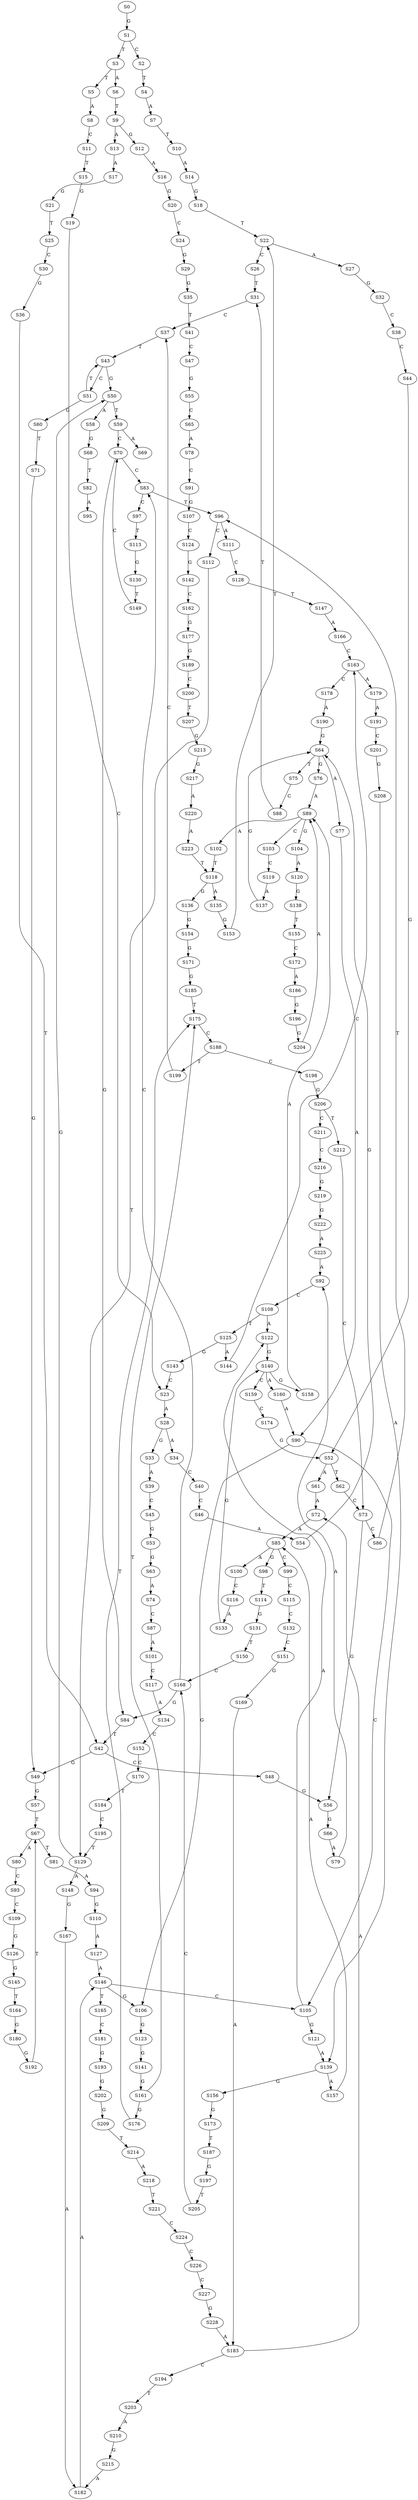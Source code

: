 strict digraph  {
	S0 -> S1 [ label = G ];
	S1 -> S2 [ label = C ];
	S1 -> S3 [ label = T ];
	S2 -> S4 [ label = T ];
	S3 -> S5 [ label = T ];
	S3 -> S6 [ label = A ];
	S4 -> S7 [ label = A ];
	S5 -> S8 [ label = A ];
	S6 -> S9 [ label = T ];
	S7 -> S10 [ label = T ];
	S8 -> S11 [ label = C ];
	S9 -> S12 [ label = G ];
	S9 -> S13 [ label = A ];
	S10 -> S14 [ label = A ];
	S11 -> S15 [ label = T ];
	S12 -> S16 [ label = A ];
	S13 -> S17 [ label = A ];
	S14 -> S18 [ label = G ];
	S15 -> S19 [ label = G ];
	S16 -> S20 [ label = G ];
	S17 -> S21 [ label = G ];
	S18 -> S22 [ label = T ];
	S19 -> S23 [ label = C ];
	S20 -> S24 [ label = C ];
	S21 -> S25 [ label = T ];
	S22 -> S26 [ label = C ];
	S22 -> S27 [ label = A ];
	S23 -> S28 [ label = A ];
	S24 -> S29 [ label = G ];
	S25 -> S30 [ label = C ];
	S26 -> S31 [ label = T ];
	S27 -> S32 [ label = G ];
	S28 -> S33 [ label = G ];
	S28 -> S34 [ label = A ];
	S29 -> S35 [ label = G ];
	S30 -> S36 [ label = G ];
	S31 -> S37 [ label = C ];
	S32 -> S38 [ label = C ];
	S33 -> S39 [ label = A ];
	S34 -> S40 [ label = C ];
	S35 -> S41 [ label = T ];
	S36 -> S42 [ label = T ];
	S37 -> S43 [ label = T ];
	S38 -> S44 [ label = C ];
	S39 -> S45 [ label = C ];
	S40 -> S46 [ label = C ];
	S41 -> S47 [ label = C ];
	S42 -> S48 [ label = C ];
	S42 -> S49 [ label = G ];
	S43 -> S50 [ label = G ];
	S43 -> S51 [ label = C ];
	S44 -> S52 [ label = G ];
	S45 -> S53 [ label = G ];
	S46 -> S54 [ label = A ];
	S47 -> S55 [ label = G ];
	S48 -> S56 [ label = G ];
	S49 -> S57 [ label = G ];
	S50 -> S58 [ label = A ];
	S50 -> S59 [ label = T ];
	S51 -> S43 [ label = T ];
	S51 -> S60 [ label = G ];
	S52 -> S61 [ label = A ];
	S52 -> S62 [ label = T ];
	S53 -> S63 [ label = G ];
	S54 -> S64 [ label = G ];
	S55 -> S65 [ label = C ];
	S56 -> S66 [ label = G ];
	S57 -> S67 [ label = T ];
	S58 -> S68 [ label = G ];
	S59 -> S69 [ label = A ];
	S59 -> S70 [ label = C ];
	S60 -> S71 [ label = T ];
	S61 -> S72 [ label = A ];
	S62 -> S73 [ label = C ];
	S63 -> S74 [ label = A ];
	S64 -> S75 [ label = T ];
	S64 -> S76 [ label = G ];
	S64 -> S77 [ label = A ];
	S65 -> S78 [ label = A ];
	S66 -> S79 [ label = A ];
	S67 -> S80 [ label = A ];
	S67 -> S81 [ label = T ];
	S68 -> S82 [ label = T ];
	S70 -> S83 [ label = C ];
	S70 -> S84 [ label = G ];
	S71 -> S49 [ label = G ];
	S72 -> S85 [ label = A ];
	S73 -> S86 [ label = C ];
	S73 -> S56 [ label = G ];
	S74 -> S87 [ label = C ];
	S75 -> S88 [ label = C ];
	S76 -> S89 [ label = A ];
	S77 -> S90 [ label = A ];
	S78 -> S91 [ label = C ];
	S79 -> S92 [ label = A ];
	S80 -> S93 [ label = C ];
	S81 -> S94 [ label = A ];
	S82 -> S95 [ label = A ];
	S83 -> S96 [ label = T ];
	S83 -> S97 [ label = C ];
	S84 -> S42 [ label = T ];
	S85 -> S98 [ label = G ];
	S85 -> S99 [ label = C ];
	S85 -> S100 [ label = A ];
	S86 -> S96 [ label = T ];
	S87 -> S101 [ label = A ];
	S88 -> S31 [ label = T ];
	S89 -> S102 [ label = A ];
	S89 -> S103 [ label = C ];
	S89 -> S104 [ label = G ];
	S90 -> S105 [ label = C ];
	S90 -> S106 [ label = G ];
	S91 -> S107 [ label = G ];
	S92 -> S108 [ label = C ];
	S93 -> S109 [ label = C ];
	S94 -> S110 [ label = G ];
	S96 -> S111 [ label = A ];
	S96 -> S112 [ label = C ];
	S97 -> S113 [ label = T ];
	S98 -> S114 [ label = T ];
	S99 -> S115 [ label = C ];
	S100 -> S116 [ label = C ];
	S101 -> S117 [ label = C ];
	S102 -> S118 [ label = T ];
	S103 -> S119 [ label = C ];
	S104 -> S120 [ label = A ];
	S105 -> S121 [ label = G ];
	S105 -> S122 [ label = A ];
	S106 -> S123 [ label = G ];
	S107 -> S124 [ label = C ];
	S108 -> S122 [ label = A ];
	S108 -> S125 [ label = T ];
	S109 -> S126 [ label = G ];
	S110 -> S127 [ label = A ];
	S111 -> S128 [ label = C ];
	S112 -> S129 [ label = T ];
	S113 -> S130 [ label = G ];
	S114 -> S131 [ label = G ];
	S115 -> S132 [ label = C ];
	S116 -> S133 [ label = A ];
	S117 -> S134 [ label = A ];
	S118 -> S135 [ label = A ];
	S118 -> S136 [ label = G ];
	S119 -> S137 [ label = A ];
	S120 -> S138 [ label = G ];
	S121 -> S139 [ label = A ];
	S122 -> S140 [ label = G ];
	S123 -> S141 [ label = G ];
	S124 -> S142 [ label = G ];
	S125 -> S143 [ label = G ];
	S125 -> S144 [ label = A ];
	S126 -> S145 [ label = G ];
	S127 -> S146 [ label = A ];
	S128 -> S147 [ label = T ];
	S129 -> S148 [ label = A ];
	S129 -> S50 [ label = G ];
	S130 -> S149 [ label = T ];
	S131 -> S150 [ label = T ];
	S132 -> S151 [ label = C ];
	S133 -> S140 [ label = G ];
	S134 -> S152 [ label = C ];
	S135 -> S153 [ label = G ];
	S136 -> S154 [ label = G ];
	S137 -> S64 [ label = G ];
	S138 -> S155 [ label = T ];
	S139 -> S156 [ label = G ];
	S139 -> S157 [ label = A ];
	S140 -> S158 [ label = G ];
	S140 -> S159 [ label = C ];
	S140 -> S160 [ label = A ];
	S141 -> S161 [ label = G ];
	S142 -> S162 [ label = C ];
	S143 -> S23 [ label = C ];
	S144 -> S163 [ label = C ];
	S145 -> S164 [ label = T ];
	S146 -> S165 [ label = T ];
	S146 -> S105 [ label = C ];
	S146 -> S106 [ label = G ];
	S147 -> S166 [ label = A ];
	S148 -> S167 [ label = G ];
	S149 -> S70 [ label = C ];
	S150 -> S168 [ label = C ];
	S151 -> S169 [ label = G ];
	S152 -> S170 [ label = C ];
	S153 -> S22 [ label = T ];
	S154 -> S171 [ label = G ];
	S155 -> S172 [ label = C ];
	S156 -> S173 [ label = G ];
	S157 -> S85 [ label = A ];
	S158 -> S89 [ label = A ];
	S159 -> S174 [ label = C ];
	S160 -> S90 [ label = A ];
	S161 -> S175 [ label = T ];
	S161 -> S176 [ label = G ];
	S162 -> S177 [ label = G ];
	S163 -> S178 [ label = C ];
	S163 -> S179 [ label = A ];
	S164 -> S180 [ label = G ];
	S165 -> S181 [ label = C ];
	S166 -> S163 [ label = C ];
	S167 -> S182 [ label = A ];
	S168 -> S84 [ label = G ];
	S168 -> S83 [ label = C ];
	S169 -> S183 [ label = A ];
	S170 -> S184 [ label = T ];
	S171 -> S185 [ label = G ];
	S172 -> S186 [ label = A ];
	S173 -> S187 [ label = T ];
	S174 -> S52 [ label = G ];
	S175 -> S188 [ label = C ];
	S176 -> S175 [ label = T ];
	S177 -> S189 [ label = G ];
	S178 -> S190 [ label = A ];
	S179 -> S191 [ label = A ];
	S180 -> S192 [ label = G ];
	S181 -> S193 [ label = G ];
	S182 -> S146 [ label = A ];
	S183 -> S72 [ label = A ];
	S183 -> S194 [ label = C ];
	S184 -> S195 [ label = C ];
	S185 -> S175 [ label = T ];
	S186 -> S196 [ label = G ];
	S187 -> S197 [ label = G ];
	S188 -> S198 [ label = C ];
	S188 -> S199 [ label = T ];
	S189 -> S200 [ label = C ];
	S190 -> S64 [ label = G ];
	S191 -> S201 [ label = C ];
	S192 -> S67 [ label = T ];
	S193 -> S202 [ label = G ];
	S194 -> S203 [ label = T ];
	S195 -> S129 [ label = T ];
	S196 -> S204 [ label = G ];
	S197 -> S205 [ label = T ];
	S198 -> S206 [ label = G ];
	S199 -> S37 [ label = C ];
	S200 -> S207 [ label = T ];
	S201 -> S208 [ label = G ];
	S202 -> S209 [ label = G ];
	S203 -> S210 [ label = A ];
	S204 -> S89 [ label = A ];
	S205 -> S168 [ label = C ];
	S206 -> S211 [ label = C ];
	S206 -> S212 [ label = T ];
	S207 -> S213 [ label = G ];
	S208 -> S139 [ label = A ];
	S209 -> S214 [ label = T ];
	S210 -> S215 [ label = G ];
	S211 -> S216 [ label = C ];
	S212 -> S73 [ label = C ];
	S213 -> S217 [ label = G ];
	S214 -> S218 [ label = A ];
	S215 -> S182 [ label = A ];
	S216 -> S219 [ label = G ];
	S217 -> S220 [ label = A ];
	S218 -> S221 [ label = T ];
	S219 -> S222 [ label = G ];
	S220 -> S223 [ label = A ];
	S221 -> S224 [ label = C ];
	S222 -> S225 [ label = A ];
	S223 -> S118 [ label = T ];
	S224 -> S226 [ label = C ];
	S225 -> S92 [ label = A ];
	S226 -> S227 [ label = C ];
	S227 -> S228 [ label = G ];
	S228 -> S183 [ label = A ];
}
